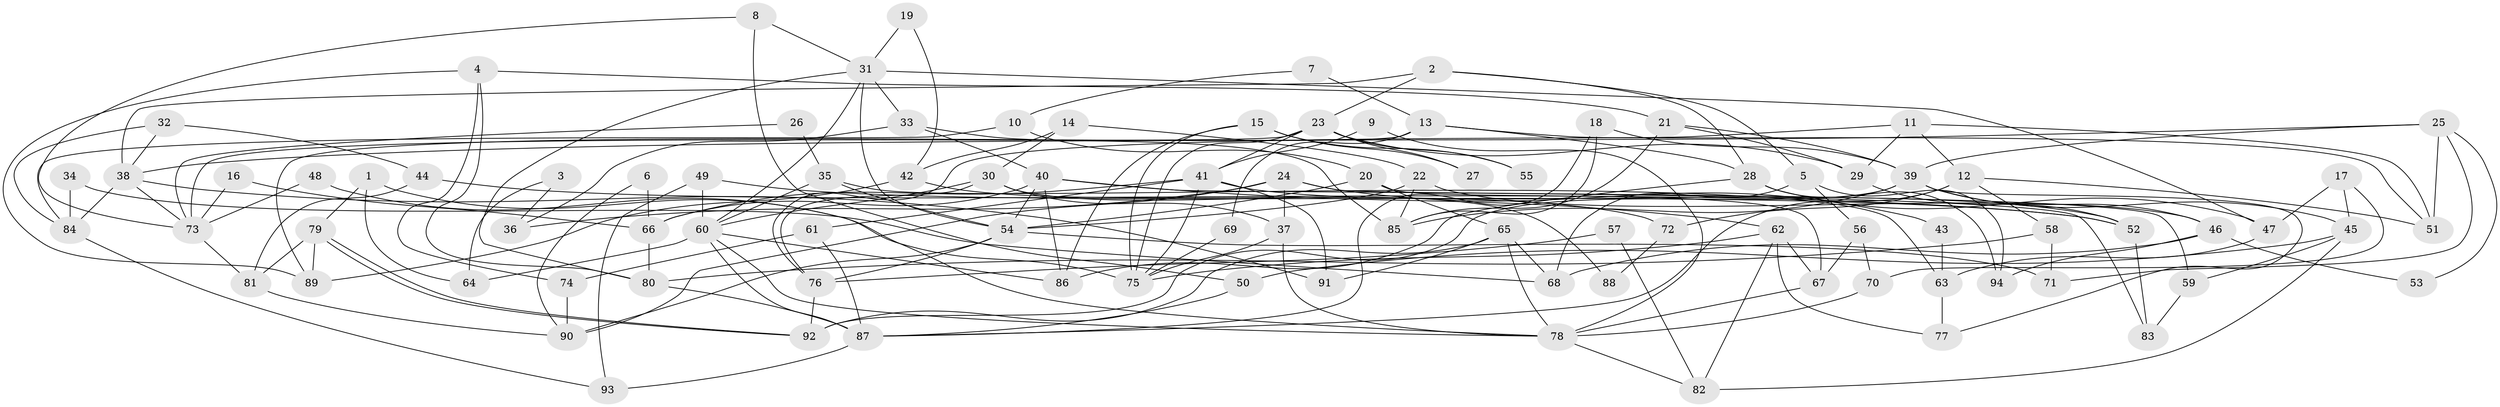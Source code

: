// Generated by graph-tools (version 1.1) at 2025/36/03/09/25 02:36:17]
// undirected, 94 vertices, 188 edges
graph export_dot {
graph [start="1"]
  node [color=gray90,style=filled];
  1;
  2;
  3;
  4;
  5;
  6;
  7;
  8;
  9;
  10;
  11;
  12;
  13;
  14;
  15;
  16;
  17;
  18;
  19;
  20;
  21;
  22;
  23;
  24;
  25;
  26;
  27;
  28;
  29;
  30;
  31;
  32;
  33;
  34;
  35;
  36;
  37;
  38;
  39;
  40;
  41;
  42;
  43;
  44;
  45;
  46;
  47;
  48;
  49;
  50;
  51;
  52;
  53;
  54;
  55;
  56;
  57;
  58;
  59;
  60;
  61;
  62;
  63;
  64;
  65;
  66;
  67;
  68;
  69;
  70;
  71;
  72;
  73;
  74;
  75;
  76;
  77;
  78;
  79;
  80;
  81;
  82;
  83;
  84;
  85;
  86;
  87;
  88;
  89;
  90;
  91;
  92;
  93;
  94;
  1 -- 78;
  1 -- 79;
  1 -- 64;
  2 -- 38;
  2 -- 5;
  2 -- 23;
  2 -- 28;
  3 -- 36;
  3 -- 64;
  4 -- 80;
  4 -- 21;
  4 -- 74;
  4 -- 89;
  5 -- 94;
  5 -- 56;
  5 -- 68;
  6 -- 66;
  6 -- 90;
  7 -- 10;
  7 -- 13;
  8 -- 50;
  8 -- 31;
  8 -- 73;
  9 -- 41;
  9 -- 78;
  10 -- 84;
  10 -- 20;
  11 -- 76;
  11 -- 12;
  11 -- 29;
  11 -- 51;
  12 -- 58;
  12 -- 87;
  12 -- 51;
  12 -- 72;
  13 -- 51;
  13 -- 89;
  13 -- 28;
  13 -- 69;
  14 -- 22;
  14 -- 30;
  14 -- 42;
  15 -- 86;
  15 -- 75;
  15 -- 27;
  15 -- 55;
  16 -- 73;
  16 -- 66;
  17 -- 47;
  17 -- 45;
  17 -- 70;
  18 -- 85;
  18 -- 39;
  18 -- 87;
  19 -- 31;
  19 -- 42;
  20 -- 65;
  20 -- 54;
  20 -- 67;
  21 -- 29;
  21 -- 39;
  21 -- 85;
  22 -- 85;
  22 -- 54;
  22 -- 46;
  23 -- 75;
  23 -- 27;
  23 -- 29;
  23 -- 41;
  23 -- 55;
  23 -- 73;
  24 -- 90;
  24 -- 59;
  24 -- 36;
  24 -- 37;
  24 -- 43;
  25 -- 51;
  25 -- 39;
  25 -- 38;
  25 -- 53;
  25 -- 71;
  26 -- 73;
  26 -- 35;
  28 -- 47;
  28 -- 86;
  28 -- 94;
  29 -- 52;
  30 -- 76;
  30 -- 37;
  30 -- 60;
  30 -- 88;
  31 -- 60;
  31 -- 54;
  31 -- 33;
  31 -- 47;
  31 -- 80;
  32 -- 38;
  32 -- 84;
  32 -- 44;
  33 -- 40;
  33 -- 36;
  33 -- 85;
  34 -- 68;
  34 -- 84;
  35 -- 54;
  35 -- 60;
  35 -- 63;
  37 -- 78;
  37 -- 75;
  38 -- 73;
  38 -- 84;
  38 -- 91;
  39 -- 46;
  39 -- 85;
  39 -- 45;
  39 -- 77;
  39 -- 92;
  40 -- 62;
  40 -- 86;
  40 -- 54;
  40 -- 66;
  40 -- 83;
  41 -- 66;
  41 -- 52;
  41 -- 61;
  41 -- 75;
  41 -- 91;
  42 -- 89;
  42 -- 72;
  43 -- 63;
  44 -- 52;
  44 -- 81;
  45 -- 82;
  45 -- 50;
  45 -- 59;
  46 -- 68;
  46 -- 53;
  46 -- 94;
  47 -- 63;
  48 -- 75;
  48 -- 73;
  49 -- 52;
  49 -- 60;
  49 -- 93;
  50 -- 87;
  52 -- 83;
  54 -- 90;
  54 -- 71;
  54 -- 76;
  56 -- 70;
  56 -- 67;
  57 -- 82;
  57 -- 76;
  58 -- 80;
  58 -- 71;
  59 -- 83;
  60 -- 78;
  60 -- 64;
  60 -- 86;
  60 -- 87;
  61 -- 87;
  61 -- 74;
  62 -- 77;
  62 -- 75;
  62 -- 67;
  62 -- 82;
  63 -- 77;
  65 -- 92;
  65 -- 91;
  65 -- 68;
  65 -- 78;
  66 -- 80;
  67 -- 78;
  69 -- 75;
  70 -- 78;
  72 -- 88;
  73 -- 81;
  74 -- 90;
  76 -- 92;
  78 -- 82;
  79 -- 92;
  79 -- 92;
  79 -- 81;
  79 -- 89;
  80 -- 87;
  81 -- 90;
  84 -- 93;
  87 -- 93;
}
